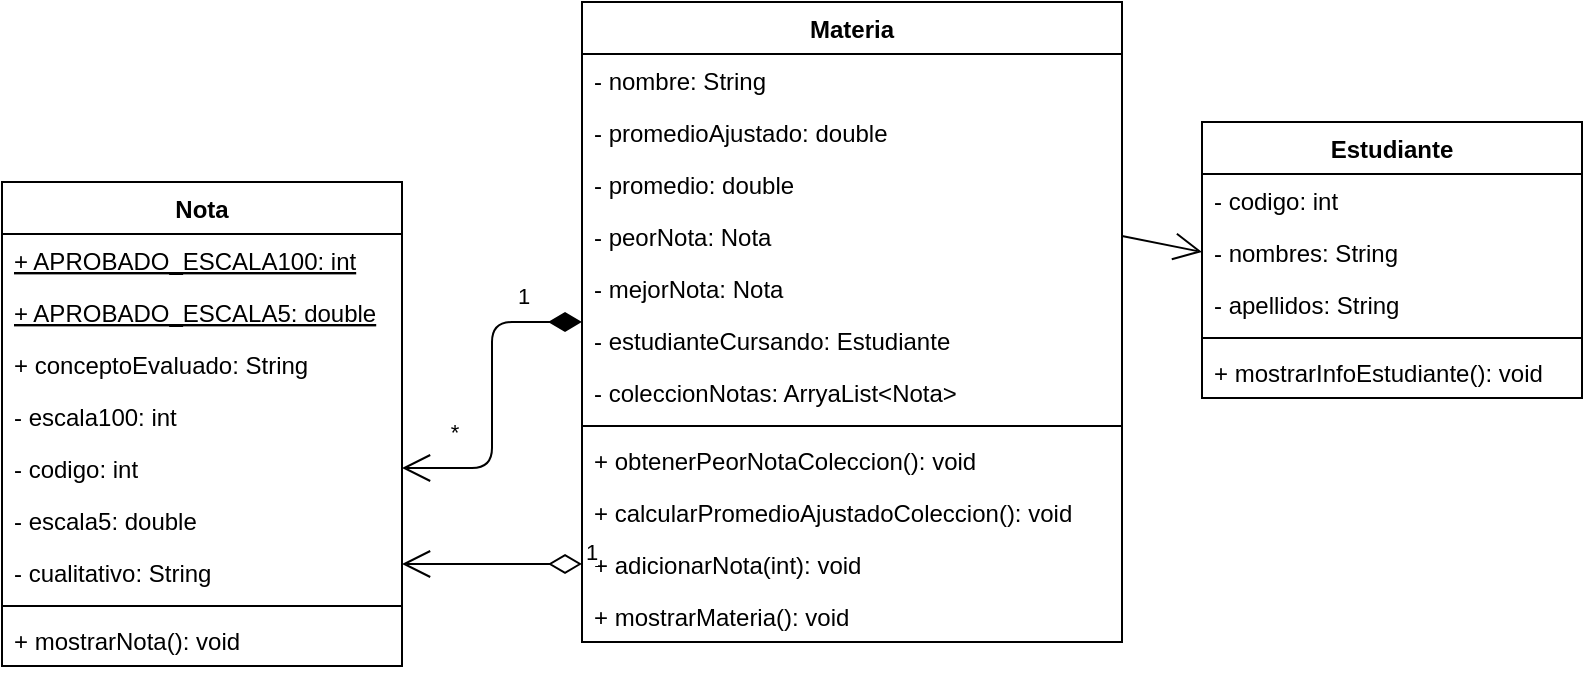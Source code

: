 <mxfile version="14.6.13" type="device"><diagram name="Page-1" id="c4acf3e9-155e-7222-9cf6-157b1a14988f"><mxGraphModel dx="768" dy="483" grid="1" gridSize="10" guides="1" tooltips="1" connect="1" arrows="1" fold="1" page="1" pageScale="1" pageWidth="850" pageHeight="1100" background="#ffffff" math="0" shadow="0"><root><mxCell id="0"/><mxCell id="1" parent="0"/><mxCell id="d-qdkoNriGn3_ssDMonr-1" value="Nota" style="swimlane;fontStyle=1;align=center;verticalAlign=top;childLayout=stackLayout;horizontal=1;startSize=26;horizontalStack=0;resizeParent=1;resizeParentMax=0;resizeLast=0;collapsible=1;marginBottom=0;" parent="1" vertex="1"><mxGeometry x="10" y="270" width="200" height="242" as="geometry"/></mxCell><mxCell id="uBQSWSvwHYz6Y6N4n9wc-1" value="+ APROBADO_ESCALA100: int" style="text;strokeColor=none;fillColor=none;align=left;verticalAlign=top;spacingLeft=4;spacingRight=4;overflow=hidden;rotatable=0;points=[[0,0.5],[1,0.5]];portConstraint=eastwest;fontStyle=4" vertex="1" parent="d-qdkoNriGn3_ssDMonr-1"><mxGeometry y="26" width="200" height="26" as="geometry"/></mxCell><mxCell id="uBQSWSvwHYz6Y6N4n9wc-2" value="+ APROBADO_ESCALA5: double" style="text;strokeColor=none;fillColor=none;align=left;verticalAlign=top;spacingLeft=4;spacingRight=4;overflow=hidden;rotatable=0;points=[[0,0.5],[1,0.5]];portConstraint=eastwest;fontStyle=4" vertex="1" parent="d-qdkoNriGn3_ssDMonr-1"><mxGeometry y="52" width="200" height="26" as="geometry"/></mxCell><mxCell id="d-qdkoNriGn3_ssDMonr-2" value="+ conceptoEvaluado: String" style="text;strokeColor=none;fillColor=none;align=left;verticalAlign=top;spacingLeft=4;spacingRight=4;overflow=hidden;rotatable=0;points=[[0,0.5],[1,0.5]];portConstraint=eastwest;" parent="d-qdkoNriGn3_ssDMonr-1" vertex="1"><mxGeometry y="78" width="200" height="26" as="geometry"/></mxCell><mxCell id="d-qdkoNriGn3_ssDMonr-5" value="- escala100: int" style="text;strokeColor=none;fillColor=none;align=left;verticalAlign=top;spacingLeft=4;spacingRight=4;overflow=hidden;rotatable=0;points=[[0,0.5],[1,0.5]];portConstraint=eastwest;" parent="d-qdkoNriGn3_ssDMonr-1" vertex="1"><mxGeometry y="104" width="200" height="26" as="geometry"/></mxCell><mxCell id="d-qdkoNriGn3_ssDMonr-7" value="- codigo: int" style="text;strokeColor=none;fillColor=none;align=left;verticalAlign=top;spacingLeft=4;spacingRight=4;overflow=hidden;rotatable=0;points=[[0,0.5],[1,0.5]];portConstraint=eastwest;" parent="d-qdkoNriGn3_ssDMonr-1" vertex="1"><mxGeometry y="130" width="200" height="26" as="geometry"/></mxCell><mxCell id="d-qdkoNriGn3_ssDMonr-6" value="- escala5: double" style="text;strokeColor=none;fillColor=none;align=left;verticalAlign=top;spacingLeft=4;spacingRight=4;overflow=hidden;rotatable=0;points=[[0,0.5],[1,0.5]];portConstraint=eastwest;" parent="d-qdkoNriGn3_ssDMonr-1" vertex="1"><mxGeometry y="156" width="200" height="26" as="geometry"/></mxCell><mxCell id="d-qdkoNriGn3_ssDMonr-8" value="- cualitativo: String" style="text;strokeColor=none;fillColor=none;align=left;verticalAlign=top;spacingLeft=4;spacingRight=4;overflow=hidden;rotatable=0;points=[[0,0.5],[1,0.5]];portConstraint=eastwest;" parent="d-qdkoNriGn3_ssDMonr-1" vertex="1"><mxGeometry y="182" width="200" height="26" as="geometry"/></mxCell><mxCell id="d-qdkoNriGn3_ssDMonr-3" value="" style="line;strokeWidth=1;fillColor=none;align=left;verticalAlign=middle;spacingTop=-1;spacingLeft=3;spacingRight=3;rotatable=0;labelPosition=right;points=[];portConstraint=eastwest;" parent="d-qdkoNriGn3_ssDMonr-1" vertex="1"><mxGeometry y="208" width="200" height="8" as="geometry"/></mxCell><mxCell id="d-qdkoNriGn3_ssDMonr-4" value="+ mostrarNota(): void" style="text;strokeColor=none;fillColor=none;align=left;verticalAlign=top;spacingLeft=4;spacingRight=4;overflow=hidden;rotatable=0;points=[[0,0.5],[1,0.5]];portConstraint=eastwest;" parent="d-qdkoNriGn3_ssDMonr-1" vertex="1"><mxGeometry y="216" width="200" height="26" as="geometry"/></mxCell><mxCell id="d-qdkoNriGn3_ssDMonr-13" value="Materia" style="swimlane;fontStyle=1;align=center;verticalAlign=top;childLayout=stackLayout;horizontal=1;startSize=26;horizontalStack=0;resizeParent=1;resizeParentMax=0;resizeLast=0;collapsible=1;marginBottom=0;" parent="1" vertex="1"><mxGeometry x="300" y="180" width="270" height="320" as="geometry"/></mxCell><mxCell id="d-qdkoNriGn3_ssDMonr-17" value="- nombre: String" style="text;strokeColor=none;fillColor=none;align=left;verticalAlign=top;spacingLeft=4;spacingRight=4;overflow=hidden;rotatable=0;points=[[0,0.5],[1,0.5]];portConstraint=eastwest;" parent="d-qdkoNriGn3_ssDMonr-13" vertex="1"><mxGeometry y="26" width="270" height="26" as="geometry"/></mxCell><mxCell id="d-qdkoNriGn3_ssDMonr-25" value="- promedioAjustado: double" style="text;strokeColor=none;fillColor=none;align=left;verticalAlign=top;spacingLeft=4;spacingRight=4;overflow=hidden;rotatable=0;points=[[0,0.5],[1,0.5]];portConstraint=eastwest;" parent="d-qdkoNriGn3_ssDMonr-13" vertex="1"><mxGeometry y="52" width="270" height="26" as="geometry"/></mxCell><mxCell id="d-qdkoNriGn3_ssDMonr-23" value="- promedio: double" style="text;strokeColor=none;fillColor=none;align=left;verticalAlign=top;spacingLeft=4;spacingRight=4;overflow=hidden;rotatable=0;points=[[0,0.5],[1,0.5]];portConstraint=eastwest;" parent="d-qdkoNriGn3_ssDMonr-13" vertex="1"><mxGeometry y="78" width="270" height="26" as="geometry"/></mxCell><mxCell id="d-qdkoNriGn3_ssDMonr-21" value="- peorNota: Nota" style="text;strokeColor=none;fillColor=none;align=left;verticalAlign=top;spacingLeft=4;spacingRight=4;overflow=hidden;rotatable=0;points=[[0,0.5],[1,0.5]];portConstraint=eastwest;" parent="d-qdkoNriGn3_ssDMonr-13" vertex="1"><mxGeometry y="104" width="270" height="26" as="geometry"/></mxCell><mxCell id="d-qdkoNriGn3_ssDMonr-20" value="- mejorNota: Nota" style="text;strokeColor=none;fillColor=none;align=left;verticalAlign=top;spacingLeft=4;spacingRight=4;overflow=hidden;rotatable=0;points=[[0,0.5],[1,0.5]];portConstraint=eastwest;" parent="d-qdkoNriGn3_ssDMonr-13" vertex="1"><mxGeometry y="130" width="270" height="26" as="geometry"/></mxCell><mxCell id="d-qdkoNriGn3_ssDMonr-18" value="- estudianteCursando: Estudiante" style="text;strokeColor=none;fillColor=none;align=left;verticalAlign=top;spacingLeft=4;spacingRight=4;overflow=hidden;rotatable=0;points=[[0,0.5],[1,0.5]];portConstraint=eastwest;" parent="d-qdkoNriGn3_ssDMonr-13" vertex="1"><mxGeometry y="156" width="270" height="26" as="geometry"/></mxCell><mxCell id="d-qdkoNriGn3_ssDMonr-14" value="- coleccionNotas: ArryaList&lt;Nota&gt;" style="text;strokeColor=none;fillColor=none;align=left;verticalAlign=top;spacingLeft=4;spacingRight=4;overflow=hidden;rotatable=0;points=[[0,0.5],[1,0.5]];portConstraint=eastwest;" parent="d-qdkoNriGn3_ssDMonr-13" vertex="1"><mxGeometry y="182" width="270" height="26" as="geometry"/></mxCell><mxCell id="d-qdkoNriGn3_ssDMonr-15" value="" style="line;strokeWidth=1;fillColor=none;align=left;verticalAlign=middle;spacingTop=-1;spacingLeft=3;spacingRight=3;rotatable=0;labelPosition=right;points=[];portConstraint=eastwest;" parent="d-qdkoNriGn3_ssDMonr-13" vertex="1"><mxGeometry y="208" width="270" height="8" as="geometry"/></mxCell><mxCell id="d-qdkoNriGn3_ssDMonr-28" value="+ obtenerPeorNotaColeccion(): void" style="text;strokeColor=none;fillColor=none;align=left;verticalAlign=top;spacingLeft=4;spacingRight=4;overflow=hidden;rotatable=0;points=[[0,0.5],[1,0.5]];portConstraint=eastwest;" parent="d-qdkoNriGn3_ssDMonr-13" vertex="1"><mxGeometry y="216" width="270" height="26" as="geometry"/></mxCell><mxCell id="d-qdkoNriGn3_ssDMonr-34" value="+ calcularPromedioAjustadoColeccion(): void" style="text;strokeColor=none;fillColor=none;align=left;verticalAlign=top;spacingLeft=4;spacingRight=4;overflow=hidden;rotatable=0;points=[[0,0.5],[1,0.5]];portConstraint=eastwest;" parent="d-qdkoNriGn3_ssDMonr-13" vertex="1"><mxGeometry y="242" width="270" height="26" as="geometry"/></mxCell><mxCell id="d-qdkoNriGn3_ssDMonr-35" value="+ adicionarNota(int): void" style="text;strokeColor=none;fillColor=none;align=left;verticalAlign=top;spacingLeft=4;spacingRight=4;overflow=hidden;rotatable=0;points=[[0,0.5],[1,0.5]];portConstraint=eastwest;" parent="d-qdkoNriGn3_ssDMonr-13" vertex="1"><mxGeometry y="268" width="270" height="26" as="geometry"/></mxCell><mxCell id="d-qdkoNriGn3_ssDMonr-32" value="+ mostrarMateria(): void" style="text;strokeColor=none;fillColor=none;align=left;verticalAlign=top;spacingLeft=4;spacingRight=4;overflow=hidden;rotatable=0;points=[[0,0.5],[1,0.5]];portConstraint=eastwest;" parent="d-qdkoNriGn3_ssDMonr-13" vertex="1"><mxGeometry y="294" width="270" height="26" as="geometry"/></mxCell><mxCell id="d-qdkoNriGn3_ssDMonr-36" value="1" style="endArrow=open;html=1;endSize=12;startArrow=diamondThin;startSize=14;startFill=1;edgeStyle=orthogonalEdgeStyle;align=left;verticalAlign=bottom;entryX=1;entryY=0.5;entryDx=0;entryDy=0;" parent="1" source="d-qdkoNriGn3_ssDMonr-13" target="d-qdkoNriGn3_ssDMonr-7" edge="1"><mxGeometry x="-0.575" y="-4" relative="1" as="geometry"><mxPoint x="130" y="490" as="sourcePoint"/><mxPoint x="290" y="490" as="targetPoint"/><mxPoint as="offset"/><Array as="points"><mxPoint x="255" y="340"/><mxPoint x="255" y="413"/></Array></mxGeometry></mxCell><mxCell id="d-qdkoNriGn3_ssDMonr-37" value="*" style="edgeLabel;html=1;align=center;verticalAlign=middle;resizable=0;points=[];" parent="d-qdkoNriGn3_ssDMonr-36" vertex="1" connectable="0"><mxGeometry x="0.386" relative="1" as="geometry"><mxPoint x="-19" y="-13" as="offset"/></mxGeometry></mxCell><mxCell id="d-qdkoNriGn3_ssDMonr-38" value="Estudiante" style="swimlane;fontStyle=1;align=center;verticalAlign=top;childLayout=stackLayout;horizontal=1;startSize=26;horizontalStack=0;resizeParent=1;resizeParentMax=0;resizeLast=0;collapsible=1;marginBottom=0;" parent="1" vertex="1"><mxGeometry x="610" y="240" width="190" height="138" as="geometry"/></mxCell><mxCell id="d-qdkoNriGn3_ssDMonr-42" value="- codigo: int" style="text;strokeColor=none;fillColor=none;align=left;verticalAlign=top;spacingLeft=4;spacingRight=4;overflow=hidden;rotatable=0;points=[[0,0.5],[1,0.5]];portConstraint=eastwest;" parent="d-qdkoNriGn3_ssDMonr-38" vertex="1"><mxGeometry y="26" width="190" height="26" as="geometry"/></mxCell><mxCell id="d-qdkoNriGn3_ssDMonr-43" value="- nombres: String" style="text;strokeColor=none;fillColor=none;align=left;verticalAlign=top;spacingLeft=4;spacingRight=4;overflow=hidden;rotatable=0;points=[[0,0.5],[1,0.5]];portConstraint=eastwest;" parent="d-qdkoNriGn3_ssDMonr-38" vertex="1"><mxGeometry y="52" width="190" height="26" as="geometry"/></mxCell><mxCell id="d-qdkoNriGn3_ssDMonr-39" value="- apellidos: String" style="text;strokeColor=none;fillColor=none;align=left;verticalAlign=top;spacingLeft=4;spacingRight=4;overflow=hidden;rotatable=0;points=[[0,0.5],[1,0.5]];portConstraint=eastwest;" parent="d-qdkoNriGn3_ssDMonr-38" vertex="1"><mxGeometry y="78" width="190" height="26" as="geometry"/></mxCell><mxCell id="d-qdkoNriGn3_ssDMonr-40" value="" style="line;strokeWidth=1;fillColor=none;align=left;verticalAlign=middle;spacingTop=-1;spacingLeft=3;spacingRight=3;rotatable=0;labelPosition=right;points=[];portConstraint=eastwest;" parent="d-qdkoNriGn3_ssDMonr-38" vertex="1"><mxGeometry y="104" width="190" height="8" as="geometry"/></mxCell><mxCell id="d-qdkoNriGn3_ssDMonr-41" value="+ mostrarInfoEstudiante(): void" style="text;strokeColor=none;fillColor=none;align=left;verticalAlign=top;spacingLeft=4;spacingRight=4;overflow=hidden;rotatable=0;points=[[0,0.5],[1,0.5]];portConstraint=eastwest;" parent="d-qdkoNriGn3_ssDMonr-38" vertex="1"><mxGeometry y="112" width="190" height="26" as="geometry"/></mxCell><mxCell id="d-qdkoNriGn3_ssDMonr-44" value="" style="endArrow=open;endFill=1;endSize=12;html=1;exitX=1;exitY=0.5;exitDx=0;exitDy=0;entryX=0;entryY=0.5;entryDx=0;entryDy=0;" parent="1" source="d-qdkoNriGn3_ssDMonr-21" target="d-qdkoNriGn3_ssDMonr-43" edge="1"><mxGeometry width="160" relative="1" as="geometry"><mxPoint x="550" y="380" as="sourcePoint"/><mxPoint x="710" y="380" as="targetPoint"/></mxGeometry></mxCell><mxCell id="uBQSWSvwHYz6Y6N4n9wc-3" value="1" style="endArrow=open;html=1;endSize=12;startArrow=diamondThin;startSize=14;startFill=0;edgeStyle=orthogonalEdgeStyle;align=left;verticalAlign=bottom;exitX=0;exitY=0.5;exitDx=0;exitDy=0;" edge="1" parent="1" source="d-qdkoNriGn3_ssDMonr-35"><mxGeometry x="-1" y="3" relative="1" as="geometry"><mxPoint x="230" y="549" as="sourcePoint"/><mxPoint x="210" y="461" as="targetPoint"/></mxGeometry></mxCell></root></mxGraphModel></diagram></mxfile>
